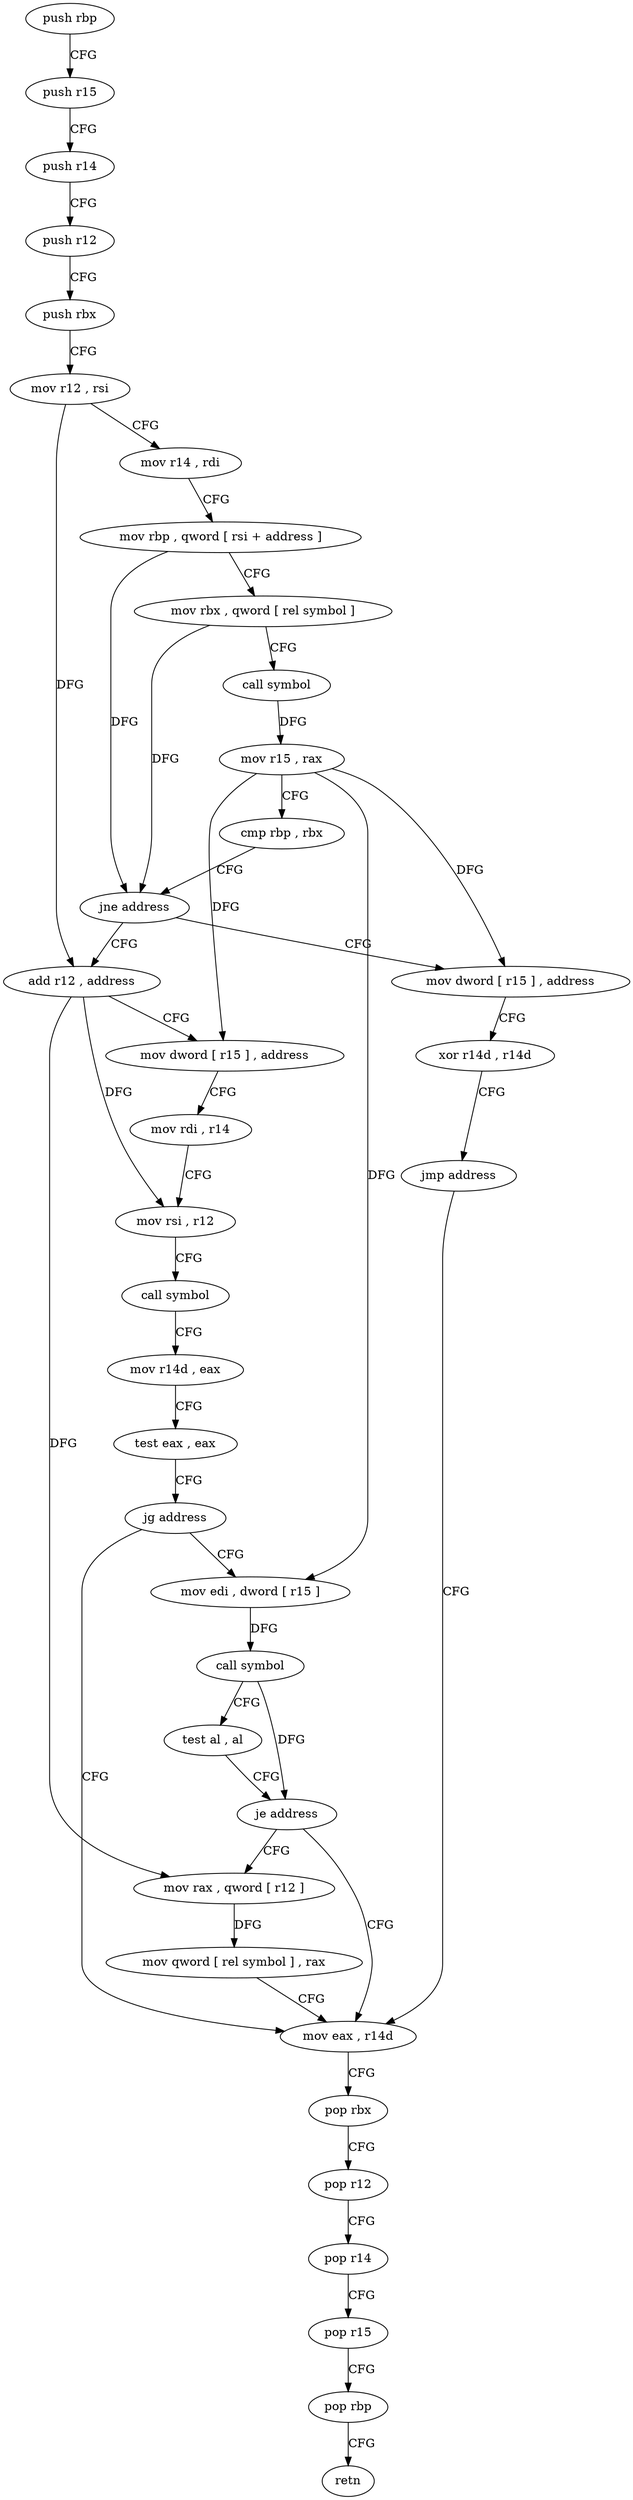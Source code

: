 digraph "func" {
"4223520" [label = "push rbp" ]
"4223521" [label = "push r15" ]
"4223523" [label = "push r14" ]
"4223525" [label = "push r12" ]
"4223527" [label = "push rbx" ]
"4223528" [label = "mov r12 , rsi" ]
"4223531" [label = "mov r14 , rdi" ]
"4223534" [label = "mov rbp , qword [ rsi + address ]" ]
"4223538" [label = "mov rbx , qword [ rel symbol ]" ]
"4223545" [label = "call symbol" ]
"4223550" [label = "mov r15 , rax" ]
"4223553" [label = "cmp rbp , rbx" ]
"4223556" [label = "jne address" ]
"4223570" [label = "add r12 , address" ]
"4223558" [label = "mov dword [ r15 ] , address" ]
"4223574" [label = "mov dword [ r15 ] , address" ]
"4223581" [label = "mov rdi , r14" ]
"4223584" [label = "mov rsi , r12" ]
"4223587" [label = "call symbol" ]
"4223592" [label = "mov r14d , eax" ]
"4223595" [label = "test eax , eax" ]
"4223597" [label = "jg address" ]
"4223622" [label = "mov eax , r14d" ]
"4223599" [label = "mov edi , dword [ r15 ]" ]
"4223565" [label = "xor r14d , r14d" ]
"4223568" [label = "jmp address" ]
"4223625" [label = "pop rbx" ]
"4223626" [label = "pop r12" ]
"4223628" [label = "pop r14" ]
"4223630" [label = "pop r15" ]
"4223632" [label = "pop rbp" ]
"4223633" [label = "retn" ]
"4223602" [label = "call symbol" ]
"4223607" [label = "test al , al" ]
"4223609" [label = "je address" ]
"4223611" [label = "mov rax , qword [ r12 ]" ]
"4223615" [label = "mov qword [ rel symbol ] , rax" ]
"4223520" -> "4223521" [ label = "CFG" ]
"4223521" -> "4223523" [ label = "CFG" ]
"4223523" -> "4223525" [ label = "CFG" ]
"4223525" -> "4223527" [ label = "CFG" ]
"4223527" -> "4223528" [ label = "CFG" ]
"4223528" -> "4223531" [ label = "CFG" ]
"4223528" -> "4223570" [ label = "DFG" ]
"4223531" -> "4223534" [ label = "CFG" ]
"4223534" -> "4223538" [ label = "CFG" ]
"4223534" -> "4223556" [ label = "DFG" ]
"4223538" -> "4223545" [ label = "CFG" ]
"4223538" -> "4223556" [ label = "DFG" ]
"4223545" -> "4223550" [ label = "DFG" ]
"4223550" -> "4223553" [ label = "CFG" ]
"4223550" -> "4223574" [ label = "DFG" ]
"4223550" -> "4223558" [ label = "DFG" ]
"4223550" -> "4223599" [ label = "DFG" ]
"4223553" -> "4223556" [ label = "CFG" ]
"4223556" -> "4223570" [ label = "CFG" ]
"4223556" -> "4223558" [ label = "CFG" ]
"4223570" -> "4223574" [ label = "CFG" ]
"4223570" -> "4223584" [ label = "DFG" ]
"4223570" -> "4223611" [ label = "DFG" ]
"4223558" -> "4223565" [ label = "CFG" ]
"4223574" -> "4223581" [ label = "CFG" ]
"4223581" -> "4223584" [ label = "CFG" ]
"4223584" -> "4223587" [ label = "CFG" ]
"4223587" -> "4223592" [ label = "CFG" ]
"4223592" -> "4223595" [ label = "CFG" ]
"4223595" -> "4223597" [ label = "CFG" ]
"4223597" -> "4223622" [ label = "CFG" ]
"4223597" -> "4223599" [ label = "CFG" ]
"4223622" -> "4223625" [ label = "CFG" ]
"4223599" -> "4223602" [ label = "DFG" ]
"4223565" -> "4223568" [ label = "CFG" ]
"4223568" -> "4223622" [ label = "CFG" ]
"4223625" -> "4223626" [ label = "CFG" ]
"4223626" -> "4223628" [ label = "CFG" ]
"4223628" -> "4223630" [ label = "CFG" ]
"4223630" -> "4223632" [ label = "CFG" ]
"4223632" -> "4223633" [ label = "CFG" ]
"4223602" -> "4223607" [ label = "CFG" ]
"4223602" -> "4223609" [ label = "DFG" ]
"4223607" -> "4223609" [ label = "CFG" ]
"4223609" -> "4223622" [ label = "CFG" ]
"4223609" -> "4223611" [ label = "CFG" ]
"4223611" -> "4223615" [ label = "DFG" ]
"4223615" -> "4223622" [ label = "CFG" ]
}
